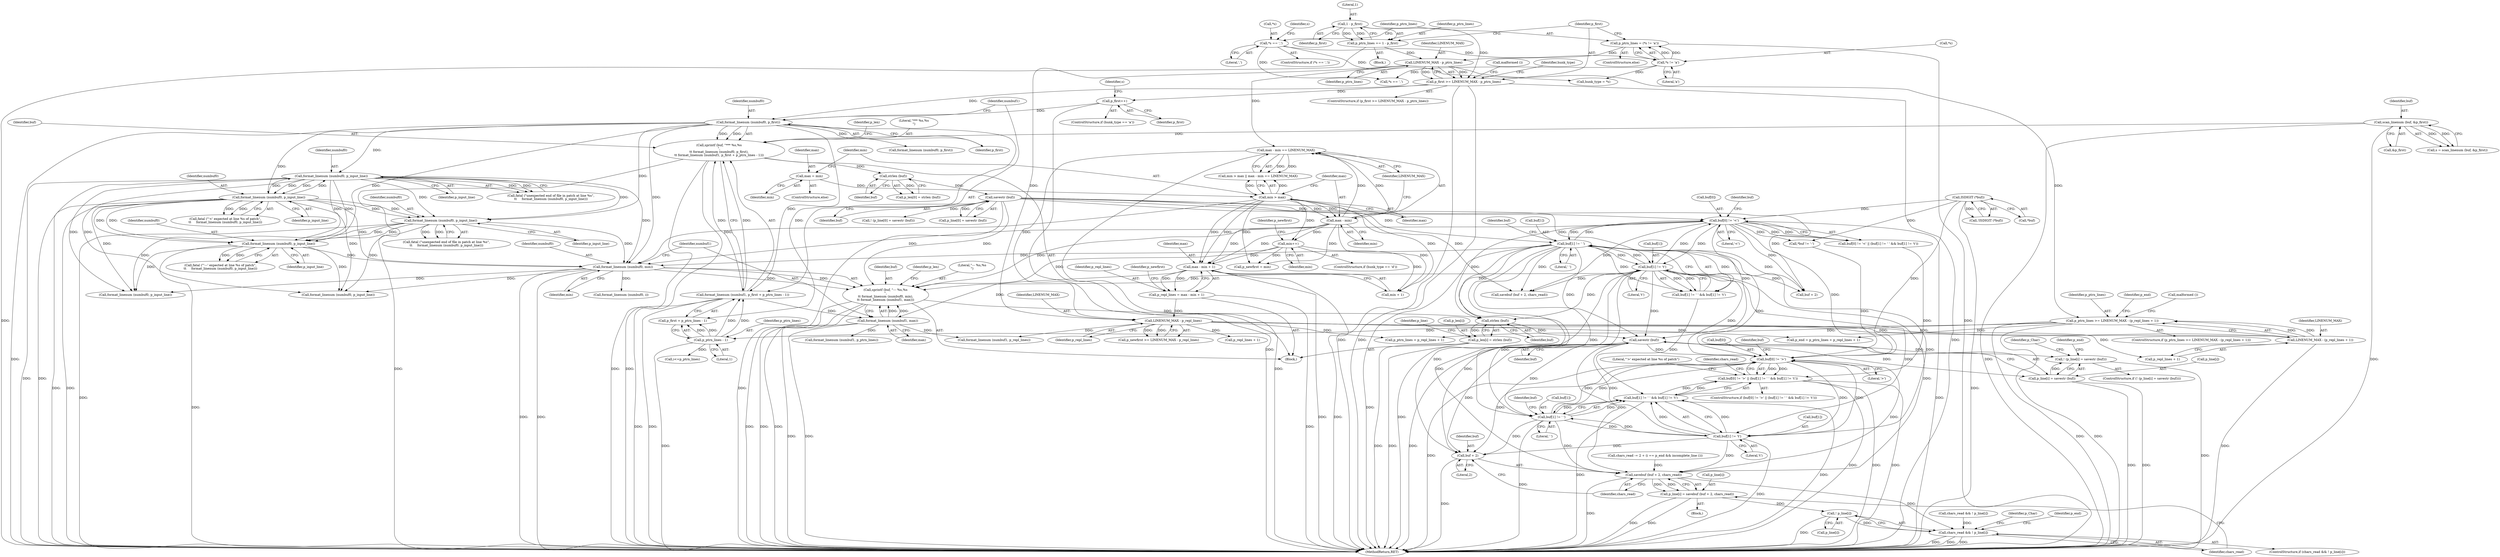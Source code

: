 digraph "0_savannah_0c08d7a902c6fdd49b704623a12d8d672ef18944@API" {
"1002532" [label="(Call,sprintf (buf, \"--- %s,%s\n\",\n\t\t format_linenum (numbuf0, min),\n\t\t format_linenum (numbuf1, max)))"];
"1002425" [label="(Call,buf[0] != '<')"];
"1002189" [label="(Call,ISDIGIT (*buf))"];
"1002371" [label="(Call,savestr (buf))"];
"1002363" [label="(Call,strlen (buf))"];
"1002346" [label="(Call,sprintf (buf, \"*** %s,%s\n\",\n\t\t format_linenum (numbuf0, p_first),\n\t\t format_linenum (numbuf1, p_first + p_ptrn_lines - 1)))"];
"1002209" [label="(Call,scan_linenum (buf, &p_first))"];
"1002349" [label="(Call,format_linenum (numbuf0, p_first))"];
"1002240" [label="(Call,p_first >= LINENUM_MAX - p_ptrn_lines)"];
"1002229" [label="(Call,1 - p_first)"];
"1002242" [label="(Call,LINENUM_MAX - p_ptrn_lines)"];
"1002233" [label="(Call,p_ptrn_lines = (*s != 'a'))"];
"1002235" [label="(Call,*s != 'a')"];
"1002214" [label="(Call,*s == ',')"];
"1002227" [label="(Call,p_ptrn_lines += 1 - p_first)"];
"1002254" [label="(Call,p_first++)"];
"1002352" [label="(Call,format_linenum (numbuf1, p_first + p_ptrn_lines - 1))"];
"1002356" [label="(Call,p_ptrn_lines - 1)"];
"1002314" [label="(Call,p_ptrn_lines >= LINENUM_MAX - (p_repl_lines + 1))"];
"1002316" [label="(Call,LINENUM_MAX - (p_repl_lines + 1))"];
"1002309" [label="(Call,LINENUM_MAX - p_repl_lines)"];
"1002284" [label="(Call,max - min == LINENUM_MAX)"];
"1002285" [label="(Call,max - min)"];
"1002281" [label="(Call,min > max)"];
"1002276" [label="(Call,max = min)"];
"1002299" [label="(Call,p_repl_lines = max - min + 1)"];
"1002301" [label="(Call,max - min + 1)"];
"1002294" [label="(Call,min++)"];
"1002431" [label="(Call,buf[1] != ' ')"];
"1002436" [label="(Call,buf[1] != '\t')"];
"1002535" [label="(Call,format_linenum (numbuf0, min))"];
"1002420" [label="(Call,format_linenum (numbuf0, p_input_line))"];
"1002443" [label="(Call,format_linenum (numbuf0, p_input_line))"];
"1002529" [label="(Call,format_linenum (numbuf0, p_input_line))"];
"1002519" [label="(Call,format_linenum (numbuf0, p_input_line))"];
"1002538" [label="(Call,format_linenum (numbuf1, max))"];
"1002545" [label="(Call,strlen (buf))"];
"1002541" [label="(Call,p_len[i] = strlen (buf))"];
"1002553" [label="(Call,savestr (buf))"];
"1002548" [label="(Call,! (p_line[i] = savestr (buf)))"];
"1002549" [label="(Call,p_line[i] = savestr (buf))"];
"1002607" [label="(Call,buf[0] != '>')"];
"1002606" [label="(Call,buf[0] != '>' || (buf[1] != ' ' && buf[1] != '\t'))"];
"1002613" [label="(Call,buf[1] != ' ')"];
"1002612" [label="(Call,buf[1] != ' ' && buf[1] != '\t')"];
"1002618" [label="(Call,buf[1] != '\t')"];
"1002646" [label="(Call,savebuf (buf + 2, chars_read))"];
"1002642" [label="(Call,p_line[i] = savebuf (buf + 2, chars_read))"];
"1002654" [label="(Call,! p_line[i])"];
"1002652" [label="(Call,chars_read && ! p_line[i])"];
"1002647" [label="(Call,buf + 2)"];
"1002278" [label="(Identifier,min)"];
"1002255" [label="(Identifier,p_first)"];
"1002284" [label="(Call,max - min == LINENUM_MAX)"];
"1002210" [label="(Identifier,buf)"];
"1002421" [label="(Identifier,numbuf0)"];
"1002566" [label="(Identifier,p_Char)"];
"1002772" [label="(MethodReturn,RET)"];
"1002282" [label="(Identifier,min)"];
"1002617" [label="(Literal,' ')"];
"1002546" [label="(Identifier,buf)"];
"1002230" [label="(Literal,1)"];
"1002211" [label="(Call,&p_first)"];
"1002357" [label="(Identifier,p_ptrn_lines)"];
"1002435" [label="(Literal,' ')"];
"1002622" [label="(Literal,'\t')"];
"1002290" [label="(ControlStructure,if (hunk_type == 'd'))"];
"1002243" [label="(Identifier,LINENUM_MAX)"];
"1002618" [label="(Call,buf[1] != '\t')"];
"1002620" [label="(Identifier,buf)"];
"1002313" [label="(ControlStructure,if (p_ptrn_lines >= LINENUM_MAX - (p_repl_lines + 1)))"];
"1002246" [label="(Call,hunk_type = *s)"];
"1002359" [label="(Call,p_len[0] = strlen (buf))"];
"1002350" [label="(Identifier,numbuf0)"];
"1002652" [label="(Call,chars_read && ! p_line[i])"];
"1002432" [label="(Call,buf[1])"];
"1002625" [label="(Call,format_linenum (numbuf0, p_input_line))"];
"1002577" [label="(Block,)"];
"1002549" [label="(Call,p_line[i] = savestr (buf))"];
"1002233" [label="(Call,p_ptrn_lines = (*s != 'a'))"];
"1002420" [label="(Call,format_linenum (numbuf0, p_input_line))"];
"1002353" [label="(Identifier,numbuf1)"];
"1002322" [label="(Call,p_end = p_ptrn_lines + p_repl_lines + 1)"];
"1002215" [label="(Call,*s)"];
"1002277" [label="(Identifier,max)"];
"1002361" [label="(Identifier,p_len)"];
"1002244" [label="(Identifier,p_ptrn_lines)"];
"1002247" [label="(Identifier,hunk_type)"];
"1002236" [label="(Call,*s)"];
"1002188" [label="(Call,!ISDIGIT (*buf))"];
"1002548" [label="(Call,! (p_line[i] = savestr (buf)))"];
"1002316" [label="(Call,LINENUM_MAX - (p_repl_lines + 1))"];
"1002321" [label="(Call,malformed ())"];
"1002538" [label="(Call,format_linenum (numbuf1, max))"];
"1002523" [label="(Call,*buf != '-')"];
"1002541" [label="(Call,p_len[i] = strlen (buf))"];
"1002426" [label="(Call,buf[0])"];
"1002436" [label="(Call,buf[1] != '\t')"];
"1002218" [label="(Block,)"];
"1002366" [label="(Call,! (p_line[0] = savestr (buf)))"];
"1002651" [label="(ControlStructure,if (chars_read && ! p_line[i]))"];
"1002646" [label="(Call,savebuf (buf + 2, chars_read))"];
"1002308" [label="(Identifier,p_newfirst)"];
"1002363" [label="(Call,strlen (buf))"];
"1002231" [label="(Identifier,p_first)"];
"1002660" [label="(Identifier,p_end)"];
"1002611" [label="(Literal,'>')"];
"1002254" [label="(Call,p_first++)"];
"1002464" [label="(Call,savebuf (buf + 2, chars_read))"];
"1002534" [label="(Literal,\"--- %s,%s\n\")"];
"1002275" [label="(ControlStructure,else)"];
"1002653" [label="(Identifier,chars_read)"];
"1002521" [label="(Identifier,p_input_line)"];
"1002440" [label="(Literal,'\t')"];
"1002354" [label="(Call,p_first + p_ptrn_lines - 1)"];
"1002367" [label="(Call,p_line[0] = savestr (buf))"];
"1002265" [label="(Call,*s == ',')"];
"1002441" [label="(Call,fatal (\"'<' expected at line %s of patch\",\n\t\t     format_linenum (numbuf0, p_input_line)))"];
"1002530" [label="(Identifier,numbuf0)"];
"1002612" [label="(Call,buf[1] != ' ' && buf[1] != '\t')"];
"1002348" [label="(Literal,\"*** %s,%s\n\")"];
"1002615" [label="(Identifier,buf)"];
"1002425" [label="(Call,buf[0] != '<')"];
"1002242" [label="(Call,LINENUM_MAX - p_ptrn_lines)"];
"1002444" [label="(Identifier,numbuf0)"];
"1002551" [label="(Identifier,p_line)"];
"1002547" [label="(ControlStructure,if (! (p_line[i] = savestr (buf))))"];
"1002643" [label="(Call,p_line[i])"];
"1002731" [label="(Call,format_linenum (numbuf1, p_ptrn_lines))"];
"1002276" [label="(Call,max = min)"];
"1002533" [label="(Identifier,buf)"];
"1002287" [label="(Identifier,min)"];
"1002209" [label="(Call,scan_linenum (buf, &p_first))"];
"1002628" [label="(Call,chars_read -= 2 + (i == p_end && incomplete_line ()))"];
"1002310" [label="(Identifier,LINENUM_MAX)"];
"1002295" [label="(Identifier,min)"];
"1002281" [label="(Call,min > max)"];
"1002318" [label="(Call,p_repl_lines + 1)"];
"1002430" [label="(Call,buf[1] != ' ' && buf[1] != '\t')"];
"1002438" [label="(Identifier,buf)"];
"1002314" [label="(Call,p_ptrn_lines >= LINENUM_MAX - (p_repl_lines + 1))"];
"1002527" [label="(Call,fatal (\"'---' expected at line %s of patch\",\n\t\t     format_linenum (numbuf0, p_input_line)))"];
"1002607" [label="(Call,buf[0] != '>')"];
"1002433" [label="(Identifier,buf)"];
"1002190" [label="(Call,*buf)"];
"1002301" [label="(Call,max - min + 1)"];
"1002280" [label="(Call,min > max || max - min == LINENUM_MAX)"];
"1002470" [label="(Call,chars_read && ! p_line[i])"];
"1002649" [label="(Literal,2)"];
"1002536" [label="(Identifier,numbuf0)"];
"1002352" [label="(Call,format_linenum (numbuf1, p_first + p_ptrn_lines - 1))"];
"1002239" [label="(ControlStructure,if (p_first >= LINENUM_MAX - p_ptrn_lines))"];
"1002358" [label="(Literal,1)"];
"1002554" [label="(Identifier,buf)"];
"1002390" [label="(Call,i<=p_ptrn_lines)"];
"1002529" [label="(Call,format_linenum (numbuf0, p_input_line))"];
"1002214" [label="(Call,*s == ',')"];
"1002602" [label="(Call,format_linenum (numbuf0, p_input_line))"];
"1002315" [label="(Identifier,p_ptrn_lines)"];
"1002642" [label="(Call,p_line[i] = savebuf (buf + 2, chars_read))"];
"1002347" [label="(Identifier,buf)"];
"1002519" [label="(Call,format_linenum (numbuf0, p_input_line))"];
"1002537" [label="(Identifier,min)"];
"1002311" [label="(Identifier,p_repl_lines)"];
"1002326" [label="(Call,p_repl_lines + 1)"];
"1002437" [label="(Call,buf[1])"];
"1002650" [label="(Identifier,chars_read)"];
"1002213" [label="(ControlStructure,if (*s == ','))"];
"1002535" [label="(Call,format_linenum (numbuf0, min))"];
"1002286" [label="(Identifier,max)"];
"1002299" [label="(Call,p_repl_lines = max - min + 1)"];
"1002371" [label="(Call,savestr (buf))"];
"1002713" [label="(Call,format_linenum (numbuf0, i))"];
"1002624" [label="(Literal,\"'>' expected at line %s of patch\")"];
"1002245" [label="(Call,malformed ())"];
"1002217" [label="(Literal,',')"];
"1002285" [label="(Call,max - min)"];
"1002542" [label="(Call,p_len[i])"];
"1002424" [label="(Call,buf[0] != '<' || (buf[1] != ' ' && buf[1] != '\t'))"];
"1002728" [label="(Call,format_linenum (numbuf0, p_first))"];
"1002557" [label="(Identifier,p_end)"];
"1002540" [label="(Identifier,max)"];
"1002747" [label="(Call,format_linenum (numbuf1, p_repl_lines))"];
"1002302" [label="(Identifier,max)"];
"1002356" [label="(Call,p_ptrn_lines - 1)"];
"1002669" [label="(Identifier,p_Char)"];
"1002539" [label="(Identifier,numbuf1)"];
"1002445" [label="(Identifier,p_input_line)"];
"1002297" [label="(Identifier,p_newfirst)"];
"1002550" [label="(Call,p_line[i])"];
"1002517" [label="(Call,fatal (\"unexpected end of file in patch at line %s\",\n\t\t     format_linenum (numbuf0, p_input_line)))"];
"1002647" [label="(Call,buf + 2)"];
"1002294" [label="(Call,min++)"];
"1002234" [label="(Identifier,p_ptrn_lines)"];
"1002228" [label="(Identifier,p_ptrn_lines)"];
"1002240" [label="(Call,p_first >= LINENUM_MAX - p_ptrn_lines)"];
"1002553" [label="(Call,savestr (buf))"];
"1002324" [label="(Call,p_ptrn_lines + p_repl_lines + 1)"];
"1002288" [label="(Identifier,LINENUM_MAX)"];
"1002531" [label="(Identifier,p_input_line)"];
"1002429" [label="(Literal,'<')"];
"1002520" [label="(Identifier,numbuf0)"];
"1002220" [label="(Identifier,s)"];
"1002614" [label="(Call,buf[1])"];
"1002543" [label="(Identifier,p_len)"];
"1002422" [label="(Identifier,p_input_line)"];
"1002654" [label="(Call,! p_line[i])"];
"1002443" [label="(Call,format_linenum (numbuf0, p_input_line))"];
"1002189" [label="(Call,ISDIGIT (*buf))"];
"1002372" [label="(Identifier,buf)"];
"1002232" [label="(ControlStructure,else)"];
"1002307" [label="(Call,p_newfirst >= LINENUM_MAX - p_repl_lines)"];
"1002300" [label="(Identifier,p_repl_lines)"];
"1002605" [label="(ControlStructure,if (buf[0] != '>' || (buf[1] != ' ' && buf[1] != '\t')))"];
"1002619" [label="(Call,buf[1])"];
"1002323" [label="(Identifier,p_end)"];
"1002364" [label="(Identifier,buf)"];
"1002532" [label="(Call,sprintf (buf, \"--- %s,%s\n\",\n\t\t format_linenum (numbuf0, min),\n\t\t format_linenum (numbuf1, max)))"];
"1002238" [label="(Literal,'a')"];
"1002431" [label="(Call,buf[1] != ' ')"];
"1002465" [label="(Call,buf + 2)"];
"1002229" [label="(Call,1 - p_first)"];
"1002227" [label="(Call,p_ptrn_lines += 1 - p_first)"];
"1002309" [label="(Call,LINENUM_MAX - p_repl_lines)"];
"1002257" [label="(Identifier,s)"];
"1002608" [label="(Call,buf[0])"];
"1002283" [label="(Identifier,max)"];
"1002159" [label="(Block,)"];
"1002303" [label="(Call,min + 1)"];
"1002317" [label="(Identifier,LINENUM_MAX)"];
"1002655" [label="(Call,p_line[i])"];
"1002606" [label="(Call,buf[0] != '>' || (buf[1] != ' ' && buf[1] != '\t'))"];
"1002296" [label="(Call,p_newfirst = min)"];
"1002613" [label="(Call,buf[1] != ' ')"];
"1002349" [label="(Call,format_linenum (numbuf0, p_first))"];
"1002250" [label="(ControlStructure,if (hunk_type == 'a'))"];
"1002346" [label="(Call,sprintf (buf, \"*** %s,%s\n\",\n\t\t format_linenum (numbuf0, p_first),\n\t\t format_linenum (numbuf1, p_first + p_ptrn_lines - 1)))"];
"1002418" [label="(Call,fatal (\"unexpected end of file in patch at line %s\",\n\t\t     format_linenum (numbuf0, p_input_line)))"];
"1002545" [label="(Call,strlen (buf))"];
"1002648" [label="(Identifier,buf)"];
"1002235" [label="(Call,*s != 'a')"];
"1002351" [label="(Identifier,p_first)"];
"1002629" [label="(Identifier,chars_read)"];
"1002241" [label="(Identifier,p_first)"];
"1002207" [label="(Call,s = scan_linenum (buf, &p_first))"];
"1002532" -> "1002159"  [label="AST: "];
"1002532" -> "1002538"  [label="CFG: "];
"1002533" -> "1002532"  [label="AST: "];
"1002534" -> "1002532"  [label="AST: "];
"1002535" -> "1002532"  [label="AST: "];
"1002538" -> "1002532"  [label="AST: "];
"1002543" -> "1002532"  [label="CFG: "];
"1002532" -> "1002772"  [label="DDG: "];
"1002532" -> "1002772"  [label="DDG: "];
"1002532" -> "1002772"  [label="DDG: "];
"1002425" -> "1002532"  [label="DDG: "];
"1002431" -> "1002532"  [label="DDG: "];
"1002436" -> "1002532"  [label="DDG: "];
"1002371" -> "1002532"  [label="DDG: "];
"1002535" -> "1002532"  [label="DDG: "];
"1002535" -> "1002532"  [label="DDG: "];
"1002538" -> "1002532"  [label="DDG: "];
"1002538" -> "1002532"  [label="DDG: "];
"1002532" -> "1002545"  [label="DDG: "];
"1002425" -> "1002424"  [label="AST: "];
"1002425" -> "1002429"  [label="CFG: "];
"1002426" -> "1002425"  [label="AST: "];
"1002429" -> "1002425"  [label="AST: "];
"1002433" -> "1002425"  [label="CFG: "];
"1002424" -> "1002425"  [label="CFG: "];
"1002425" -> "1002772"  [label="DDG: "];
"1002425" -> "1002424"  [label="DDG: "];
"1002425" -> "1002424"  [label="DDG: "];
"1002189" -> "1002425"  [label="DDG: "];
"1002371" -> "1002425"  [label="DDG: "];
"1002431" -> "1002425"  [label="DDG: "];
"1002436" -> "1002425"  [label="DDG: "];
"1002425" -> "1002431"  [label="DDG: "];
"1002425" -> "1002436"  [label="DDG: "];
"1002425" -> "1002464"  [label="DDG: "];
"1002425" -> "1002465"  [label="DDG: "];
"1002425" -> "1002523"  [label="DDG: "];
"1002425" -> "1002545"  [label="DDG: "];
"1002425" -> "1002553"  [label="DDG: "];
"1002425" -> "1002607"  [label="DDG: "];
"1002189" -> "1002188"  [label="AST: "];
"1002189" -> "1002190"  [label="CFG: "];
"1002190" -> "1002189"  [label="AST: "];
"1002188" -> "1002189"  [label="CFG: "];
"1002189" -> "1002772"  [label="DDG: "];
"1002189" -> "1002188"  [label="DDG: "];
"1002189" -> "1002523"  [label="DDG: "];
"1002189" -> "1002607"  [label="DDG: "];
"1002371" -> "1002367"  [label="AST: "];
"1002371" -> "1002372"  [label="CFG: "];
"1002372" -> "1002371"  [label="AST: "];
"1002367" -> "1002371"  [label="CFG: "];
"1002371" -> "1002772"  [label="DDG: "];
"1002371" -> "1002366"  [label="DDG: "];
"1002371" -> "1002367"  [label="DDG: "];
"1002363" -> "1002371"  [label="DDG: "];
"1002371" -> "1002431"  [label="DDG: "];
"1002371" -> "1002436"  [label="DDG: "];
"1002371" -> "1002464"  [label="DDG: "];
"1002371" -> "1002465"  [label="DDG: "];
"1002363" -> "1002359"  [label="AST: "];
"1002363" -> "1002364"  [label="CFG: "];
"1002364" -> "1002363"  [label="AST: "];
"1002359" -> "1002363"  [label="CFG: "];
"1002363" -> "1002359"  [label="DDG: "];
"1002346" -> "1002363"  [label="DDG: "];
"1002346" -> "1002159"  [label="AST: "];
"1002346" -> "1002352"  [label="CFG: "];
"1002347" -> "1002346"  [label="AST: "];
"1002348" -> "1002346"  [label="AST: "];
"1002349" -> "1002346"  [label="AST: "];
"1002352" -> "1002346"  [label="AST: "];
"1002361" -> "1002346"  [label="CFG: "];
"1002346" -> "1002772"  [label="DDG: "];
"1002346" -> "1002772"  [label="DDG: "];
"1002346" -> "1002772"  [label="DDG: "];
"1002209" -> "1002346"  [label="DDG: "];
"1002349" -> "1002346"  [label="DDG: "];
"1002349" -> "1002346"  [label="DDG: "];
"1002352" -> "1002346"  [label="DDG: "];
"1002352" -> "1002346"  [label="DDG: "];
"1002209" -> "1002207"  [label="AST: "];
"1002209" -> "1002211"  [label="CFG: "];
"1002210" -> "1002209"  [label="AST: "];
"1002211" -> "1002209"  [label="AST: "];
"1002207" -> "1002209"  [label="CFG: "];
"1002209" -> "1002772"  [label="DDG: "];
"1002209" -> "1002772"  [label="DDG: "];
"1002209" -> "1002207"  [label="DDG: "];
"1002209" -> "1002207"  [label="DDG: "];
"1002349" -> "1002351"  [label="CFG: "];
"1002350" -> "1002349"  [label="AST: "];
"1002351" -> "1002349"  [label="AST: "];
"1002353" -> "1002349"  [label="CFG: "];
"1002349" -> "1002772"  [label="DDG: "];
"1002240" -> "1002349"  [label="DDG: "];
"1002254" -> "1002349"  [label="DDG: "];
"1002349" -> "1002352"  [label="DDG: "];
"1002349" -> "1002354"  [label="DDG: "];
"1002349" -> "1002420"  [label="DDG: "];
"1002349" -> "1002443"  [label="DDG: "];
"1002349" -> "1002519"  [label="DDG: "];
"1002349" -> "1002529"  [label="DDG: "];
"1002349" -> "1002535"  [label="DDG: "];
"1002349" -> "1002728"  [label="DDG: "];
"1002240" -> "1002239"  [label="AST: "];
"1002240" -> "1002242"  [label="CFG: "];
"1002241" -> "1002240"  [label="AST: "];
"1002242" -> "1002240"  [label="AST: "];
"1002245" -> "1002240"  [label="CFG: "];
"1002247" -> "1002240"  [label="CFG: "];
"1002240" -> "1002772"  [label="DDG: "];
"1002240" -> "1002772"  [label="DDG: "];
"1002240" -> "1002772"  [label="DDG: "];
"1002229" -> "1002240"  [label="DDG: "];
"1002242" -> "1002240"  [label="DDG: "];
"1002242" -> "1002240"  [label="DDG: "];
"1002240" -> "1002254"  [label="DDG: "];
"1002229" -> "1002227"  [label="AST: "];
"1002229" -> "1002231"  [label="CFG: "];
"1002230" -> "1002229"  [label="AST: "];
"1002231" -> "1002229"  [label="AST: "];
"1002227" -> "1002229"  [label="CFG: "];
"1002229" -> "1002227"  [label="DDG: "];
"1002229" -> "1002227"  [label="DDG: "];
"1002242" -> "1002244"  [label="CFG: "];
"1002243" -> "1002242"  [label="AST: "];
"1002244" -> "1002242"  [label="AST: "];
"1002233" -> "1002242"  [label="DDG: "];
"1002227" -> "1002242"  [label="DDG: "];
"1002242" -> "1002284"  [label="DDG: "];
"1002242" -> "1002309"  [label="DDG: "];
"1002242" -> "1002314"  [label="DDG: "];
"1002233" -> "1002232"  [label="AST: "];
"1002233" -> "1002235"  [label="CFG: "];
"1002234" -> "1002233"  [label="AST: "];
"1002235" -> "1002233"  [label="AST: "];
"1002241" -> "1002233"  [label="CFG: "];
"1002233" -> "1002772"  [label="DDG: "];
"1002235" -> "1002233"  [label="DDG: "];
"1002235" -> "1002233"  [label="DDG: "];
"1002235" -> "1002238"  [label="CFG: "];
"1002236" -> "1002235"  [label="AST: "];
"1002238" -> "1002235"  [label="AST: "];
"1002214" -> "1002235"  [label="DDG: "];
"1002235" -> "1002246"  [label="DDG: "];
"1002235" -> "1002265"  [label="DDG: "];
"1002214" -> "1002213"  [label="AST: "];
"1002214" -> "1002217"  [label="CFG: "];
"1002215" -> "1002214"  [label="AST: "];
"1002217" -> "1002214"  [label="AST: "];
"1002220" -> "1002214"  [label="CFG: "];
"1002234" -> "1002214"  [label="CFG: "];
"1002214" -> "1002246"  [label="DDG: "];
"1002214" -> "1002265"  [label="DDG: "];
"1002227" -> "1002218"  [label="AST: "];
"1002228" -> "1002227"  [label="AST: "];
"1002241" -> "1002227"  [label="CFG: "];
"1002227" -> "1002772"  [label="DDG: "];
"1002254" -> "1002250"  [label="AST: "];
"1002254" -> "1002255"  [label="CFG: "];
"1002255" -> "1002254"  [label="AST: "];
"1002257" -> "1002254"  [label="CFG: "];
"1002254" -> "1002772"  [label="DDG: "];
"1002352" -> "1002354"  [label="CFG: "];
"1002353" -> "1002352"  [label="AST: "];
"1002354" -> "1002352"  [label="AST: "];
"1002352" -> "1002772"  [label="DDG: "];
"1002352" -> "1002772"  [label="DDG: "];
"1002356" -> "1002352"  [label="DDG: "];
"1002356" -> "1002352"  [label="DDG: "];
"1002352" -> "1002538"  [label="DDG: "];
"1002356" -> "1002354"  [label="AST: "];
"1002356" -> "1002358"  [label="CFG: "];
"1002357" -> "1002356"  [label="AST: "];
"1002358" -> "1002356"  [label="AST: "];
"1002354" -> "1002356"  [label="CFG: "];
"1002356" -> "1002772"  [label="DDG: "];
"1002356" -> "1002354"  [label="DDG: "];
"1002356" -> "1002354"  [label="DDG: "];
"1002314" -> "1002356"  [label="DDG: "];
"1002356" -> "1002390"  [label="DDG: "];
"1002314" -> "1002313"  [label="AST: "];
"1002314" -> "1002316"  [label="CFG: "];
"1002315" -> "1002314"  [label="AST: "];
"1002316" -> "1002314"  [label="AST: "];
"1002321" -> "1002314"  [label="CFG: "];
"1002323" -> "1002314"  [label="CFG: "];
"1002314" -> "1002772"  [label="DDG: "];
"1002314" -> "1002772"  [label="DDG: "];
"1002316" -> "1002314"  [label="DDG: "];
"1002316" -> "1002314"  [label="DDG: "];
"1002314" -> "1002322"  [label="DDG: "];
"1002314" -> "1002324"  [label="DDG: "];
"1002316" -> "1002318"  [label="CFG: "];
"1002317" -> "1002316"  [label="AST: "];
"1002318" -> "1002316"  [label="AST: "];
"1002316" -> "1002772"  [label="DDG: "];
"1002309" -> "1002316"  [label="DDG: "];
"1002309" -> "1002316"  [label="DDG: "];
"1002309" -> "1002307"  [label="AST: "];
"1002309" -> "1002311"  [label="CFG: "];
"1002310" -> "1002309"  [label="AST: "];
"1002311" -> "1002309"  [label="AST: "];
"1002307" -> "1002309"  [label="CFG: "];
"1002309" -> "1002307"  [label="DDG: "];
"1002309" -> "1002307"  [label="DDG: "];
"1002284" -> "1002309"  [label="DDG: "];
"1002299" -> "1002309"  [label="DDG: "];
"1002309" -> "1002318"  [label="DDG: "];
"1002309" -> "1002322"  [label="DDG: "];
"1002309" -> "1002324"  [label="DDG: "];
"1002309" -> "1002326"  [label="DDG: "];
"1002309" -> "1002747"  [label="DDG: "];
"1002284" -> "1002280"  [label="AST: "];
"1002284" -> "1002288"  [label="CFG: "];
"1002285" -> "1002284"  [label="AST: "];
"1002288" -> "1002284"  [label="AST: "];
"1002280" -> "1002284"  [label="CFG: "];
"1002284" -> "1002772"  [label="DDG: "];
"1002284" -> "1002280"  [label="DDG: "];
"1002284" -> "1002280"  [label="DDG: "];
"1002285" -> "1002284"  [label="DDG: "];
"1002285" -> "1002284"  [label="DDG: "];
"1002285" -> "1002287"  [label="CFG: "];
"1002286" -> "1002285"  [label="AST: "];
"1002287" -> "1002285"  [label="AST: "];
"1002288" -> "1002285"  [label="CFG: "];
"1002281" -> "1002285"  [label="DDG: "];
"1002281" -> "1002285"  [label="DDG: "];
"1002285" -> "1002294"  [label="DDG: "];
"1002285" -> "1002296"  [label="DDG: "];
"1002285" -> "1002301"  [label="DDG: "];
"1002285" -> "1002301"  [label="DDG: "];
"1002285" -> "1002303"  [label="DDG: "];
"1002285" -> "1002535"  [label="DDG: "];
"1002281" -> "1002280"  [label="AST: "];
"1002281" -> "1002283"  [label="CFG: "];
"1002282" -> "1002281"  [label="AST: "];
"1002283" -> "1002281"  [label="AST: "];
"1002286" -> "1002281"  [label="CFG: "];
"1002280" -> "1002281"  [label="CFG: "];
"1002281" -> "1002280"  [label="DDG: "];
"1002281" -> "1002280"  [label="DDG: "];
"1002276" -> "1002281"  [label="DDG: "];
"1002281" -> "1002294"  [label="DDG: "];
"1002281" -> "1002296"  [label="DDG: "];
"1002281" -> "1002301"  [label="DDG: "];
"1002281" -> "1002301"  [label="DDG: "];
"1002281" -> "1002303"  [label="DDG: "];
"1002281" -> "1002535"  [label="DDG: "];
"1002276" -> "1002275"  [label="AST: "];
"1002276" -> "1002278"  [label="CFG: "];
"1002277" -> "1002276"  [label="AST: "];
"1002278" -> "1002276"  [label="AST: "];
"1002282" -> "1002276"  [label="CFG: "];
"1002299" -> "1002159"  [label="AST: "];
"1002299" -> "1002301"  [label="CFG: "];
"1002300" -> "1002299"  [label="AST: "];
"1002301" -> "1002299"  [label="AST: "];
"1002308" -> "1002299"  [label="CFG: "];
"1002299" -> "1002772"  [label="DDG: "];
"1002301" -> "1002299"  [label="DDG: "];
"1002301" -> "1002299"  [label="DDG: "];
"1002301" -> "1002303"  [label="CFG: "];
"1002302" -> "1002301"  [label="AST: "];
"1002303" -> "1002301"  [label="AST: "];
"1002301" -> "1002772"  [label="DDG: "];
"1002301" -> "1002772"  [label="DDG: "];
"1002294" -> "1002301"  [label="DDG: "];
"1002301" -> "1002538"  [label="DDG: "];
"1002294" -> "1002290"  [label="AST: "];
"1002294" -> "1002295"  [label="CFG: "];
"1002295" -> "1002294"  [label="AST: "];
"1002297" -> "1002294"  [label="CFG: "];
"1002294" -> "1002296"  [label="DDG: "];
"1002294" -> "1002303"  [label="DDG: "];
"1002294" -> "1002535"  [label="DDG: "];
"1002431" -> "1002430"  [label="AST: "];
"1002431" -> "1002435"  [label="CFG: "];
"1002432" -> "1002431"  [label="AST: "];
"1002435" -> "1002431"  [label="AST: "];
"1002438" -> "1002431"  [label="CFG: "];
"1002430" -> "1002431"  [label="CFG: "];
"1002431" -> "1002772"  [label="DDG: "];
"1002431" -> "1002430"  [label="DDG: "];
"1002431" -> "1002430"  [label="DDG: "];
"1002436" -> "1002431"  [label="DDG: "];
"1002431" -> "1002436"  [label="DDG: "];
"1002431" -> "1002464"  [label="DDG: "];
"1002431" -> "1002465"  [label="DDG: "];
"1002431" -> "1002545"  [label="DDG: "];
"1002431" -> "1002553"  [label="DDG: "];
"1002431" -> "1002607"  [label="DDG: "];
"1002431" -> "1002613"  [label="DDG: "];
"1002431" -> "1002618"  [label="DDG: "];
"1002431" -> "1002646"  [label="DDG: "];
"1002431" -> "1002647"  [label="DDG: "];
"1002436" -> "1002430"  [label="AST: "];
"1002436" -> "1002440"  [label="CFG: "];
"1002437" -> "1002436"  [label="AST: "];
"1002440" -> "1002436"  [label="AST: "];
"1002430" -> "1002436"  [label="CFG: "];
"1002436" -> "1002772"  [label="DDG: "];
"1002436" -> "1002430"  [label="DDG: "];
"1002436" -> "1002430"  [label="DDG: "];
"1002436" -> "1002464"  [label="DDG: "];
"1002436" -> "1002465"  [label="DDG: "];
"1002436" -> "1002545"  [label="DDG: "];
"1002436" -> "1002553"  [label="DDG: "];
"1002436" -> "1002607"  [label="DDG: "];
"1002436" -> "1002613"  [label="DDG: "];
"1002436" -> "1002618"  [label="DDG: "];
"1002436" -> "1002646"  [label="DDG: "];
"1002436" -> "1002647"  [label="DDG: "];
"1002535" -> "1002537"  [label="CFG: "];
"1002536" -> "1002535"  [label="AST: "];
"1002537" -> "1002535"  [label="AST: "];
"1002539" -> "1002535"  [label="CFG: "];
"1002535" -> "1002772"  [label="DDG: "];
"1002535" -> "1002772"  [label="DDG: "];
"1002420" -> "1002535"  [label="DDG: "];
"1002529" -> "1002535"  [label="DDG: "];
"1002519" -> "1002535"  [label="DDG: "];
"1002443" -> "1002535"  [label="DDG: "];
"1002535" -> "1002602"  [label="DDG: "];
"1002535" -> "1002625"  [label="DDG: "];
"1002535" -> "1002713"  [label="DDG: "];
"1002420" -> "1002418"  [label="AST: "];
"1002420" -> "1002422"  [label="CFG: "];
"1002421" -> "1002420"  [label="AST: "];
"1002422" -> "1002420"  [label="AST: "];
"1002418" -> "1002420"  [label="CFG: "];
"1002420" -> "1002772"  [label="DDG: "];
"1002420" -> "1002772"  [label="DDG: "];
"1002420" -> "1002418"  [label="DDG: "];
"1002420" -> "1002418"  [label="DDG: "];
"1002443" -> "1002420"  [label="DDG: "];
"1002443" -> "1002420"  [label="DDG: "];
"1002420" -> "1002443"  [label="DDG: "];
"1002420" -> "1002443"  [label="DDG: "];
"1002420" -> "1002519"  [label="DDG: "];
"1002420" -> "1002519"  [label="DDG: "];
"1002420" -> "1002529"  [label="DDG: "];
"1002420" -> "1002529"  [label="DDG: "];
"1002420" -> "1002602"  [label="DDG: "];
"1002420" -> "1002625"  [label="DDG: "];
"1002443" -> "1002441"  [label="AST: "];
"1002443" -> "1002445"  [label="CFG: "];
"1002444" -> "1002443"  [label="AST: "];
"1002445" -> "1002443"  [label="AST: "];
"1002441" -> "1002443"  [label="CFG: "];
"1002443" -> "1002772"  [label="DDG: "];
"1002443" -> "1002772"  [label="DDG: "];
"1002443" -> "1002441"  [label="DDG: "];
"1002443" -> "1002441"  [label="DDG: "];
"1002443" -> "1002519"  [label="DDG: "];
"1002443" -> "1002519"  [label="DDG: "];
"1002443" -> "1002529"  [label="DDG: "];
"1002443" -> "1002529"  [label="DDG: "];
"1002443" -> "1002602"  [label="DDG: "];
"1002443" -> "1002625"  [label="DDG: "];
"1002529" -> "1002527"  [label="AST: "];
"1002529" -> "1002531"  [label="CFG: "];
"1002530" -> "1002529"  [label="AST: "];
"1002531" -> "1002529"  [label="AST: "];
"1002527" -> "1002529"  [label="CFG: "];
"1002529" -> "1002772"  [label="DDG: "];
"1002529" -> "1002527"  [label="DDG: "];
"1002529" -> "1002527"  [label="DDG: "];
"1002519" -> "1002529"  [label="DDG: "];
"1002519" -> "1002529"  [label="DDG: "];
"1002529" -> "1002602"  [label="DDG: "];
"1002529" -> "1002625"  [label="DDG: "];
"1002519" -> "1002517"  [label="AST: "];
"1002519" -> "1002521"  [label="CFG: "];
"1002520" -> "1002519"  [label="AST: "];
"1002521" -> "1002519"  [label="AST: "];
"1002517" -> "1002519"  [label="CFG: "];
"1002519" -> "1002772"  [label="DDG: "];
"1002519" -> "1002517"  [label="DDG: "];
"1002519" -> "1002517"  [label="DDG: "];
"1002519" -> "1002602"  [label="DDG: "];
"1002519" -> "1002625"  [label="DDG: "];
"1002538" -> "1002540"  [label="CFG: "];
"1002539" -> "1002538"  [label="AST: "];
"1002540" -> "1002538"  [label="AST: "];
"1002538" -> "1002772"  [label="DDG: "];
"1002538" -> "1002772"  [label="DDG: "];
"1002538" -> "1002731"  [label="DDG: "];
"1002538" -> "1002747"  [label="DDG: "];
"1002545" -> "1002541"  [label="AST: "];
"1002545" -> "1002546"  [label="CFG: "];
"1002546" -> "1002545"  [label="AST: "];
"1002541" -> "1002545"  [label="CFG: "];
"1002545" -> "1002541"  [label="DDG: "];
"1002545" -> "1002553"  [label="DDG: "];
"1002541" -> "1002159"  [label="AST: "];
"1002542" -> "1002541"  [label="AST: "];
"1002551" -> "1002541"  [label="CFG: "];
"1002541" -> "1002772"  [label="DDG: "];
"1002541" -> "1002772"  [label="DDG: "];
"1002553" -> "1002549"  [label="AST: "];
"1002553" -> "1002554"  [label="CFG: "];
"1002554" -> "1002553"  [label="AST: "];
"1002549" -> "1002553"  [label="CFG: "];
"1002553" -> "1002772"  [label="DDG: "];
"1002553" -> "1002548"  [label="DDG: "];
"1002553" -> "1002549"  [label="DDG: "];
"1002553" -> "1002607"  [label="DDG: "];
"1002553" -> "1002613"  [label="DDG: "];
"1002553" -> "1002618"  [label="DDG: "];
"1002553" -> "1002646"  [label="DDG: "];
"1002553" -> "1002647"  [label="DDG: "];
"1002548" -> "1002547"  [label="AST: "];
"1002548" -> "1002549"  [label="CFG: "];
"1002549" -> "1002548"  [label="AST: "];
"1002557" -> "1002548"  [label="CFG: "];
"1002566" -> "1002548"  [label="CFG: "];
"1002548" -> "1002772"  [label="DDG: "];
"1002549" -> "1002548"  [label="DDG: "];
"1002550" -> "1002549"  [label="AST: "];
"1002549" -> "1002772"  [label="DDG: "];
"1002549" -> "1002772"  [label="DDG: "];
"1002607" -> "1002606"  [label="AST: "];
"1002607" -> "1002611"  [label="CFG: "];
"1002608" -> "1002607"  [label="AST: "];
"1002611" -> "1002607"  [label="AST: "];
"1002615" -> "1002607"  [label="CFG: "];
"1002606" -> "1002607"  [label="CFG: "];
"1002607" -> "1002772"  [label="DDG: "];
"1002607" -> "1002606"  [label="DDG: "];
"1002607" -> "1002606"  [label="DDG: "];
"1002523" -> "1002607"  [label="DDG: "];
"1002618" -> "1002607"  [label="DDG: "];
"1002613" -> "1002607"  [label="DDG: "];
"1002607" -> "1002613"  [label="DDG: "];
"1002607" -> "1002618"  [label="DDG: "];
"1002607" -> "1002646"  [label="DDG: "];
"1002607" -> "1002647"  [label="DDG: "];
"1002606" -> "1002605"  [label="AST: "];
"1002606" -> "1002612"  [label="CFG: "];
"1002612" -> "1002606"  [label="AST: "];
"1002624" -> "1002606"  [label="CFG: "];
"1002629" -> "1002606"  [label="CFG: "];
"1002606" -> "1002772"  [label="DDG: "];
"1002606" -> "1002772"  [label="DDG: "];
"1002606" -> "1002772"  [label="DDG: "];
"1002612" -> "1002606"  [label="DDG: "];
"1002612" -> "1002606"  [label="DDG: "];
"1002424" -> "1002606"  [label="DDG: "];
"1002613" -> "1002612"  [label="AST: "];
"1002613" -> "1002617"  [label="CFG: "];
"1002614" -> "1002613"  [label="AST: "];
"1002617" -> "1002613"  [label="AST: "];
"1002620" -> "1002613"  [label="CFG: "];
"1002612" -> "1002613"  [label="CFG: "];
"1002613" -> "1002772"  [label="DDG: "];
"1002613" -> "1002612"  [label="DDG: "];
"1002613" -> "1002612"  [label="DDG: "];
"1002618" -> "1002613"  [label="DDG: "];
"1002613" -> "1002618"  [label="DDG: "];
"1002613" -> "1002646"  [label="DDG: "];
"1002613" -> "1002647"  [label="DDG: "];
"1002612" -> "1002618"  [label="CFG: "];
"1002618" -> "1002612"  [label="AST: "];
"1002612" -> "1002772"  [label="DDG: "];
"1002612" -> "1002772"  [label="DDG: "];
"1002430" -> "1002612"  [label="DDG: "];
"1002618" -> "1002612"  [label="DDG: "];
"1002618" -> "1002612"  [label="DDG: "];
"1002618" -> "1002622"  [label="CFG: "];
"1002619" -> "1002618"  [label="AST: "];
"1002622" -> "1002618"  [label="AST: "];
"1002618" -> "1002772"  [label="DDG: "];
"1002618" -> "1002646"  [label="DDG: "];
"1002618" -> "1002647"  [label="DDG: "];
"1002646" -> "1002642"  [label="AST: "];
"1002646" -> "1002650"  [label="CFG: "];
"1002647" -> "1002646"  [label="AST: "];
"1002650" -> "1002646"  [label="AST: "];
"1002642" -> "1002646"  [label="CFG: "];
"1002646" -> "1002772"  [label="DDG: "];
"1002646" -> "1002642"  [label="DDG: "];
"1002646" -> "1002642"  [label="DDG: "];
"1002628" -> "1002646"  [label="DDG: "];
"1002646" -> "1002652"  [label="DDG: "];
"1002642" -> "1002577"  [label="AST: "];
"1002643" -> "1002642"  [label="AST: "];
"1002653" -> "1002642"  [label="CFG: "];
"1002642" -> "1002772"  [label="DDG: "];
"1002642" -> "1002772"  [label="DDG: "];
"1002642" -> "1002654"  [label="DDG: "];
"1002654" -> "1002652"  [label="AST: "];
"1002654" -> "1002655"  [label="CFG: "];
"1002655" -> "1002654"  [label="AST: "];
"1002652" -> "1002654"  [label="CFG: "];
"1002654" -> "1002772"  [label="DDG: "];
"1002654" -> "1002652"  [label="DDG: "];
"1002652" -> "1002651"  [label="AST: "];
"1002652" -> "1002653"  [label="CFG: "];
"1002653" -> "1002652"  [label="AST: "];
"1002660" -> "1002652"  [label="CFG: "];
"1002669" -> "1002652"  [label="CFG: "];
"1002652" -> "1002772"  [label="DDG: "];
"1002652" -> "1002772"  [label="DDG: "];
"1002652" -> "1002772"  [label="DDG: "];
"1002470" -> "1002652"  [label="DDG: "];
"1002647" -> "1002649"  [label="CFG: "];
"1002648" -> "1002647"  [label="AST: "];
"1002649" -> "1002647"  [label="AST: "];
"1002650" -> "1002647"  [label="CFG: "];
"1002647" -> "1002772"  [label="DDG: "];
}

